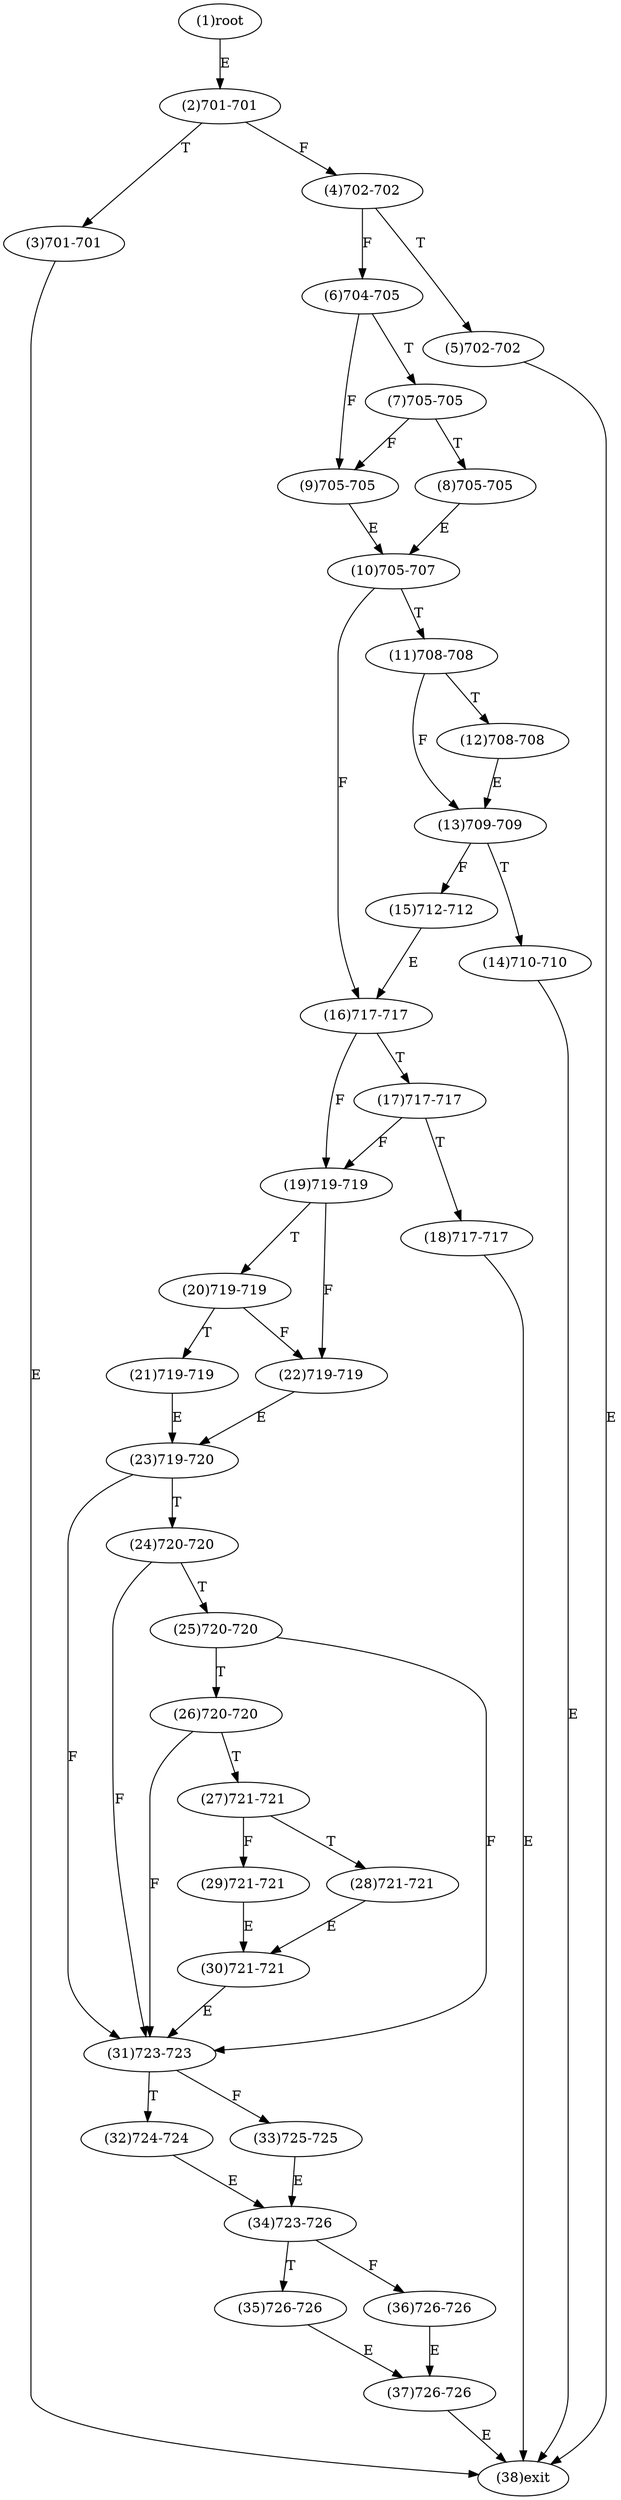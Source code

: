 digraph "" { 
1[ label="(1)root"];
2[ label="(2)701-701"];
3[ label="(3)701-701"];
4[ label="(4)702-702"];
5[ label="(5)702-702"];
6[ label="(6)704-705"];
7[ label="(7)705-705"];
8[ label="(8)705-705"];
9[ label="(9)705-705"];
10[ label="(10)705-707"];
11[ label="(11)708-708"];
12[ label="(12)708-708"];
13[ label="(13)709-709"];
14[ label="(14)710-710"];
15[ label="(15)712-712"];
17[ label="(17)717-717"];
16[ label="(16)717-717"];
19[ label="(19)719-719"];
18[ label="(18)717-717"];
21[ label="(21)719-719"];
20[ label="(20)719-719"];
23[ label="(23)719-720"];
22[ label="(22)719-719"];
25[ label="(25)720-720"];
24[ label="(24)720-720"];
27[ label="(27)721-721"];
26[ label="(26)720-720"];
29[ label="(29)721-721"];
28[ label="(28)721-721"];
31[ label="(31)723-723"];
30[ label="(30)721-721"];
34[ label="(34)723-726"];
35[ label="(35)726-726"];
32[ label="(32)724-724"];
33[ label="(33)725-725"];
38[ label="(38)exit"];
36[ label="(36)726-726"];
37[ label="(37)726-726"];
1->2[ label="E"];
2->4[ label="F"];
2->3[ label="T"];
3->38[ label="E"];
4->6[ label="F"];
4->5[ label="T"];
5->38[ label="E"];
6->9[ label="F"];
6->7[ label="T"];
7->9[ label="F"];
7->8[ label="T"];
8->10[ label="E"];
9->10[ label="E"];
10->16[ label="F"];
10->11[ label="T"];
11->13[ label="F"];
11->12[ label="T"];
12->13[ label="E"];
13->15[ label="F"];
13->14[ label="T"];
14->38[ label="E"];
15->16[ label="E"];
16->19[ label="F"];
16->17[ label="T"];
17->19[ label="F"];
17->18[ label="T"];
18->38[ label="E"];
19->22[ label="F"];
19->20[ label="T"];
20->22[ label="F"];
20->21[ label="T"];
21->23[ label="E"];
22->23[ label="E"];
23->31[ label="F"];
23->24[ label="T"];
24->31[ label="F"];
24->25[ label="T"];
25->31[ label="F"];
25->26[ label="T"];
26->31[ label="F"];
26->27[ label="T"];
27->29[ label="F"];
27->28[ label="T"];
28->30[ label="E"];
29->30[ label="E"];
30->31[ label="E"];
31->33[ label="F"];
31->32[ label="T"];
32->34[ label="E"];
33->34[ label="E"];
34->36[ label="F"];
34->35[ label="T"];
35->37[ label="E"];
36->37[ label="E"];
37->38[ label="E"];
}